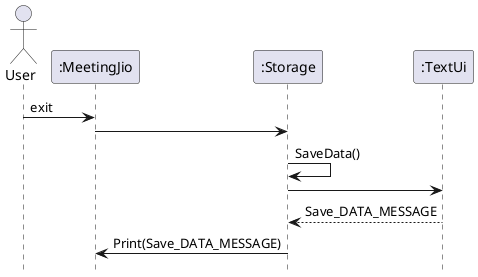 @startuml
'https://plantuml.com/sequence-diagram

hide footbox
actor User
participant ":MeetingJio"
participant ":Storage"
participant ":TextUi"

User -> ":MeetingJio" : exit
":MeetingJio" -> ":Storage"
":Storage" -> ":Storage" : SaveData()
":Storage" -> ":TextUi"
":TextUi" --> ":Storage" : Save_DATA_MESSAGE
":Storage" -> ":MeetingJio": Print(Save_DATA_MESSAGE)

@enduml